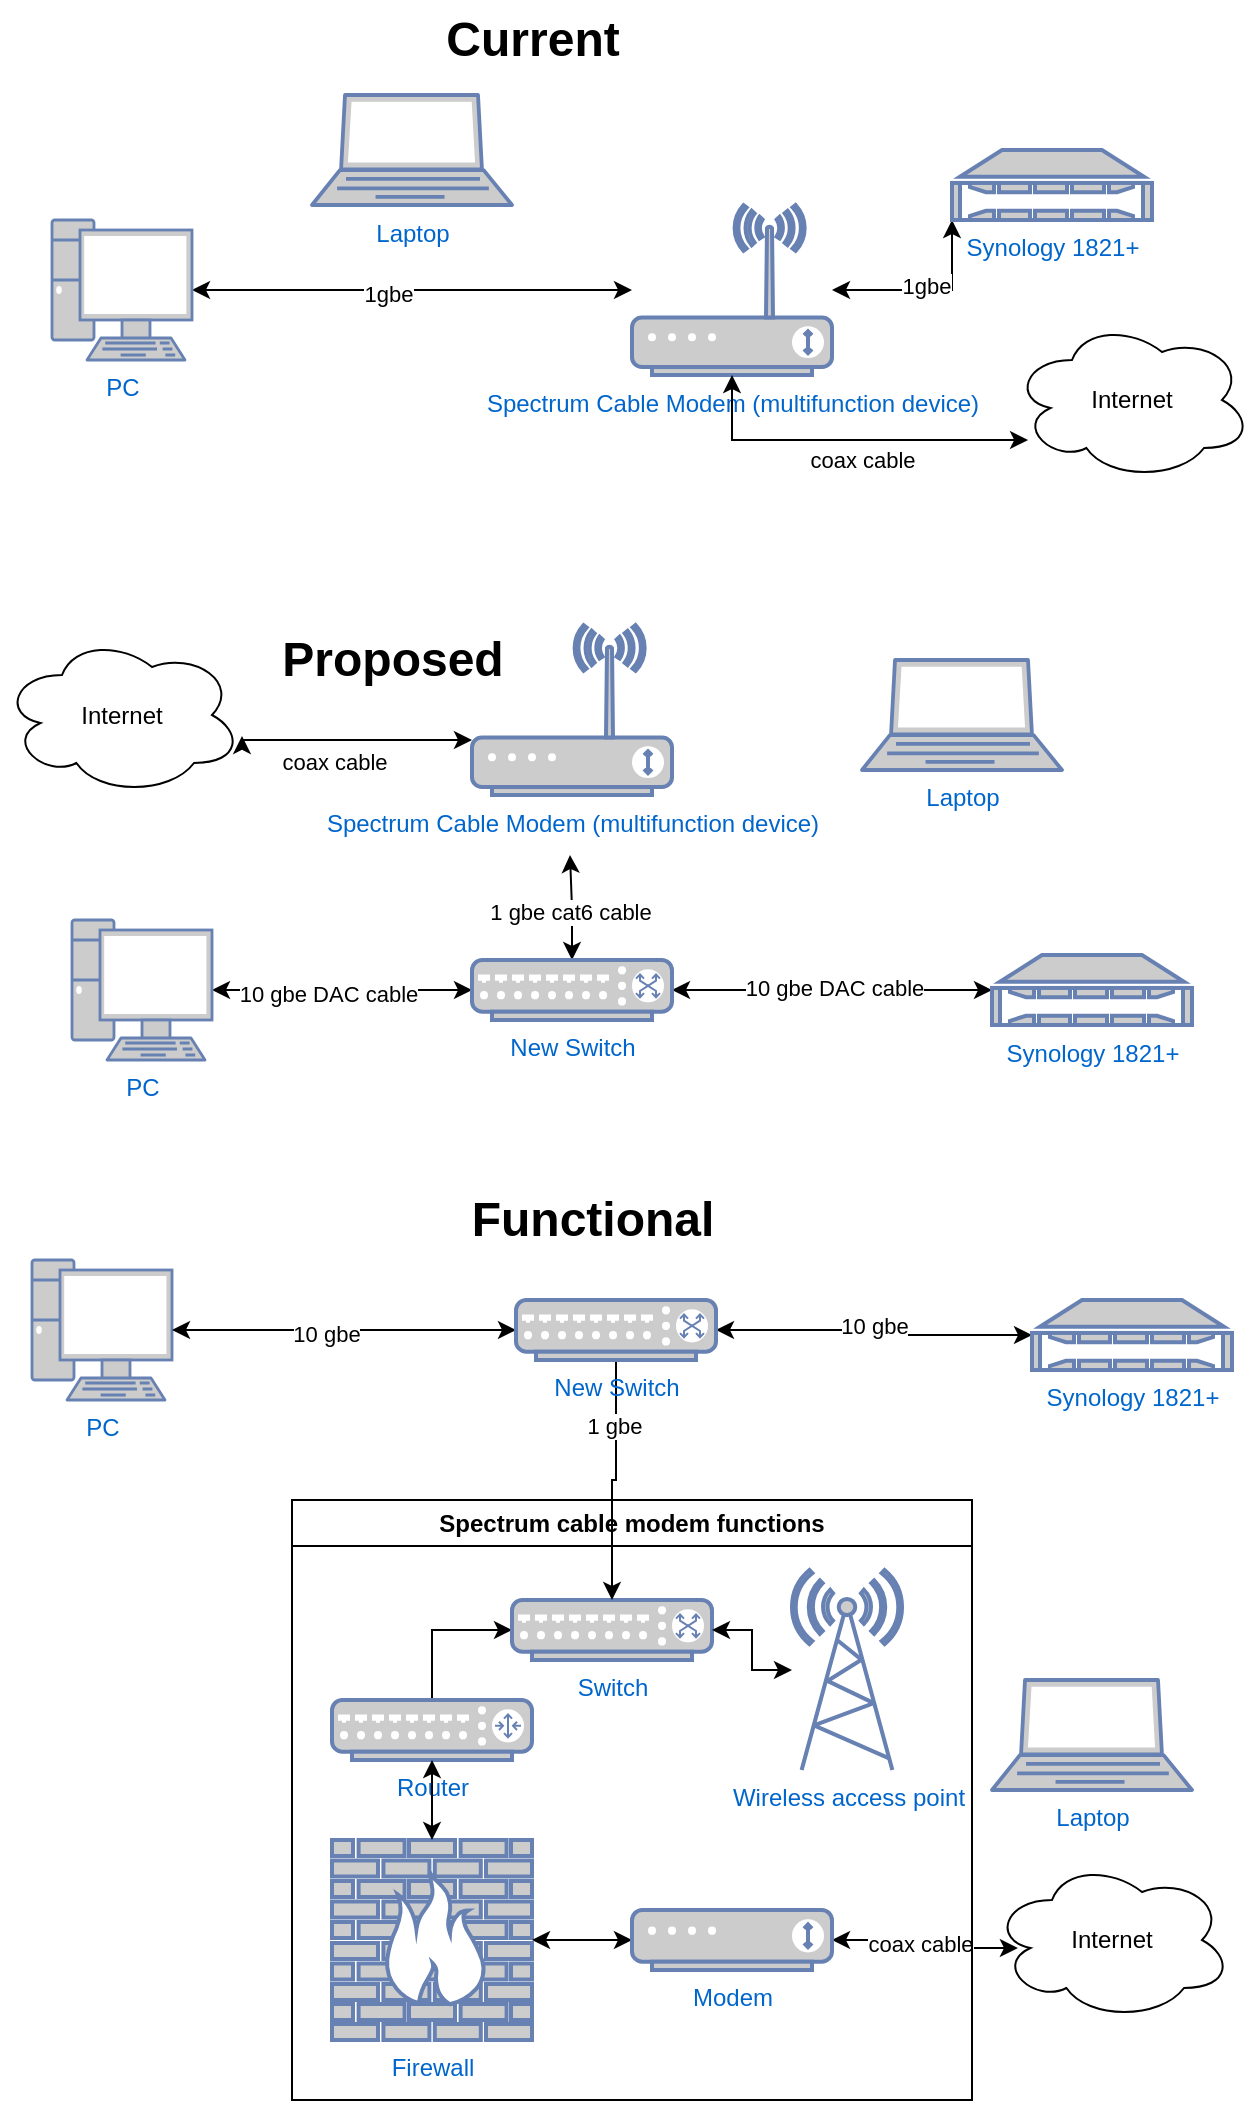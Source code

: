 <mxfile version="24.5.5" type="github">
  <diagram name="Page-1" id="WXMqCfQF9rJnC08O4d5a">
    <mxGraphModel dx="699" dy="1530" grid="1" gridSize="10" guides="1" tooltips="1" connect="1" arrows="1" fold="1" page="1" pageScale="1" pageWidth="850" pageHeight="1100" math="0" shadow="0">
      <root>
        <mxCell id="0" />
        <mxCell id="1" parent="0" />
        <mxCell id="G9D556FyMyx1McF1OM7r-12" style="edgeStyle=orthogonalEdgeStyle;rounded=0;orthogonalLoop=1;jettySize=auto;html=1;startArrow=classic;startFill=1;" edge="1" parent="1" source="G9D556FyMyx1McF1OM7r-2" target="G9D556FyMyx1McF1OM7r-7">
          <mxGeometry relative="1" as="geometry" />
        </mxCell>
        <mxCell id="G9D556FyMyx1McF1OM7r-15" value="1gbe" style="edgeLabel;html=1;align=center;verticalAlign=middle;resizable=0;points=[];" vertex="1" connectable="0" parent="G9D556FyMyx1McF1OM7r-12">
          <mxGeometry x="-0.108" y="-2" relative="1" as="geometry">
            <mxPoint as="offset" />
          </mxGeometry>
        </mxCell>
        <mxCell id="G9D556FyMyx1McF1OM7r-2" value="PC" style="fontColor=#0066CC;verticalAlign=top;verticalLabelPosition=bottom;labelPosition=center;align=center;html=1;outlineConnect=0;fillColor=#CCCCCC;strokeColor=#6881B3;gradientColor=none;gradientDirection=north;strokeWidth=2;shape=mxgraph.networks.pc;" vertex="1" parent="1">
          <mxGeometry x="40" y="140" width="70" height="70" as="geometry" />
        </mxCell>
        <mxCell id="G9D556FyMyx1McF1OM7r-3" value="Firewall" style="fontColor=#0066CC;verticalAlign=top;verticalLabelPosition=bottom;labelPosition=center;align=center;html=1;outlineConnect=0;fillColor=#CCCCCC;strokeColor=#6881B3;gradientColor=none;gradientDirection=north;strokeWidth=2;shape=mxgraph.networks.firewall;" vertex="1" parent="1">
          <mxGeometry x="180" y="950" width="100" height="100" as="geometry" />
        </mxCell>
        <mxCell id="G9D556FyMyx1McF1OM7r-40" style="edgeStyle=orthogonalEdgeStyle;rounded=0;orthogonalLoop=1;jettySize=auto;html=1;startArrow=classic;startFill=1;" edge="1" parent="1" source="G9D556FyMyx1McF1OM7r-5" target="G9D556FyMyx1McF1OM7r-3">
          <mxGeometry relative="1" as="geometry" />
        </mxCell>
        <mxCell id="G9D556FyMyx1McF1OM7r-7" value="Spectrum Cable Modem (multifunction device)&lt;div&gt;&lt;br&gt;&lt;/div&gt;" style="fontColor=#0066CC;verticalAlign=top;verticalLabelPosition=bottom;labelPosition=center;align=center;html=1;outlineConnect=0;fillColor=#CCCCCC;strokeColor=#6881B3;gradientColor=none;gradientDirection=north;strokeWidth=2;shape=mxgraph.networks.wireless_modem;" vertex="1" parent="1">
          <mxGeometry x="330" y="132.5" width="100" height="85" as="geometry" />
        </mxCell>
        <mxCell id="G9D556FyMyx1McF1OM7r-8" value="Current" style="text;strokeColor=none;fillColor=none;html=1;fontSize=24;fontStyle=1;verticalAlign=middle;align=center;" vertex="1" parent="1">
          <mxGeometry x="230" y="30" width="100" height="40" as="geometry" />
        </mxCell>
        <mxCell id="G9D556FyMyx1McF1OM7r-14" style="edgeStyle=orthogonalEdgeStyle;rounded=0;orthogonalLoop=1;jettySize=auto;html=1;startArrow=classic;startFill=1;exitX=0;exitY=1;exitDx=0;exitDy=0;exitPerimeter=0;" edge="1" parent="1" source="G9D556FyMyx1McF1OM7r-44" target="G9D556FyMyx1McF1OM7r-7">
          <mxGeometry relative="1" as="geometry">
            <mxPoint x="475" y="200" as="sourcePoint" />
            <mxPoint x="345" y="200" as="targetPoint" />
          </mxGeometry>
        </mxCell>
        <mxCell id="G9D556FyMyx1McF1OM7r-17" value="1gbe" style="edgeLabel;html=1;align=center;verticalAlign=middle;resizable=0;points=[];" vertex="1" connectable="0" parent="G9D556FyMyx1McF1OM7r-14">
          <mxGeometry x="0.015" y="-2" relative="1" as="geometry">
            <mxPoint as="offset" />
          </mxGeometry>
        </mxCell>
        <mxCell id="G9D556FyMyx1McF1OM7r-20" value="PC" style="fontColor=#0066CC;verticalAlign=top;verticalLabelPosition=bottom;labelPosition=center;align=center;html=1;outlineConnect=0;fillColor=#CCCCCC;strokeColor=#6881B3;gradientColor=none;gradientDirection=north;strokeWidth=2;shape=mxgraph.networks.pc;" vertex="1" parent="1">
          <mxGeometry x="30" y="660" width="70" height="70" as="geometry" />
        </mxCell>
        <mxCell id="G9D556FyMyx1McF1OM7r-25" value="Functional" style="text;strokeColor=none;fillColor=none;html=1;fontSize=24;fontStyle=1;verticalAlign=middle;align=center;" vertex="1" parent="1">
          <mxGeometry x="260" y="620" width="100" height="40" as="geometry" />
        </mxCell>
        <mxCell id="G9D556FyMyx1McF1OM7r-26" style="edgeStyle=orthogonalEdgeStyle;rounded=0;orthogonalLoop=1;jettySize=auto;html=1;startArrow=classic;startFill=1;entryX=1;entryY=0.5;entryDx=0;entryDy=0;entryPerimeter=0;" edge="1" parent="1" source="G9D556FyMyx1McF1OM7r-45" target="G9D556FyMyx1McF1OM7r-70">
          <mxGeometry relative="1" as="geometry">
            <mxPoint x="485" y="790" as="sourcePoint" />
            <mxPoint x="355" y="790" as="targetPoint" />
          </mxGeometry>
        </mxCell>
        <mxCell id="G9D556FyMyx1McF1OM7r-27" value="10 gbe" style="edgeLabel;html=1;align=center;verticalAlign=middle;resizable=0;points=[];" vertex="1" connectable="0" parent="G9D556FyMyx1McF1OM7r-26">
          <mxGeometry x="0.015" y="-2" relative="1" as="geometry">
            <mxPoint as="offset" />
          </mxGeometry>
        </mxCell>
        <mxCell id="G9D556FyMyx1McF1OM7r-42" style="edgeStyle=orthogonalEdgeStyle;rounded=0;orthogonalLoop=1;jettySize=auto;html=1;entryX=0;entryY=0.5;entryDx=0;entryDy=0;entryPerimeter=0;" edge="1" parent="1" source="G9D556FyMyx1McF1OM7r-28" target="G9D556FyMyx1McF1OM7r-29">
          <mxGeometry relative="1" as="geometry" />
        </mxCell>
        <mxCell id="G9D556FyMyx1McF1OM7r-28" value="Router" style="fontColor=#0066CC;verticalAlign=top;verticalLabelPosition=bottom;labelPosition=center;align=center;html=1;outlineConnect=0;fillColor=#CCCCCC;strokeColor=#6881B3;gradientColor=none;gradientDirection=north;strokeWidth=2;shape=mxgraph.networks.router;" vertex="1" parent="1">
          <mxGeometry x="180" y="880" width="100" height="30" as="geometry" />
        </mxCell>
        <mxCell id="G9D556FyMyx1McF1OM7r-29" value="Switch" style="fontColor=#0066CC;verticalAlign=top;verticalLabelPosition=bottom;labelPosition=center;align=center;html=1;outlineConnect=0;fillColor=#CCCCCC;strokeColor=#6881B3;gradientColor=none;gradientDirection=north;strokeWidth=2;shape=mxgraph.networks.switch;" vertex="1" parent="1">
          <mxGeometry x="270" y="830" width="100" height="30" as="geometry" />
        </mxCell>
        <mxCell id="G9D556FyMyx1McF1OM7r-43" style="edgeStyle=orthogonalEdgeStyle;rounded=0;orthogonalLoop=1;jettySize=auto;html=1;startArrow=classic;startFill=1;entryX=1;entryY=0.5;entryDx=0;entryDy=0;entryPerimeter=0;" edge="1" parent="1" source="G9D556FyMyx1McF1OM7r-30" target="G9D556FyMyx1McF1OM7r-29">
          <mxGeometry relative="1" as="geometry">
            <mxPoint x="370" y="830" as="targetPoint" />
          </mxGeometry>
        </mxCell>
        <mxCell id="G9D556FyMyx1McF1OM7r-31" style="edgeStyle=orthogonalEdgeStyle;rounded=0;orthogonalLoop=1;jettySize=auto;html=1;startArrow=classic;startFill=1;exitX=1;exitY=0.5;exitDx=0;exitDy=0;exitPerimeter=0;" edge="1" parent="1" source="G9D556FyMyx1McF1OM7r-20" target="G9D556FyMyx1McF1OM7r-70">
          <mxGeometry relative="1" as="geometry">
            <mxPoint x="180" y="820" as="sourcePoint" />
            <mxPoint x="190" y="650" as="targetPoint" />
            <Array as="points">
              <mxPoint x="120" y="695" />
            </Array>
          </mxGeometry>
        </mxCell>
        <mxCell id="G9D556FyMyx1McF1OM7r-32" value="10 gbe" style="edgeLabel;html=1;align=center;verticalAlign=middle;resizable=0;points=[];" vertex="1" connectable="0" parent="G9D556FyMyx1McF1OM7r-31">
          <mxGeometry x="-0.108" y="-2" relative="1" as="geometry">
            <mxPoint as="offset" />
          </mxGeometry>
        </mxCell>
        <mxCell id="G9D556FyMyx1McF1OM7r-30" value="Wireless access point" style="fontColor=#0066CC;verticalAlign=top;verticalLabelPosition=bottom;labelPosition=center;align=center;html=1;outlineConnect=0;fillColor=#CCCCCC;strokeColor=#6881B3;gradientColor=none;gradientDirection=north;strokeWidth=2;shape=mxgraph.networks.radio_tower;" vertex="1" parent="1">
          <mxGeometry x="410" y="815" width="55" height="100" as="geometry" />
        </mxCell>
        <mxCell id="G9D556FyMyx1McF1OM7r-36" style="edgeStyle=orthogonalEdgeStyle;rounded=0;orthogonalLoop=1;jettySize=auto;html=1;startArrow=classic;startFill=1;" edge="1" parent="1" source="G9D556FyMyx1McF1OM7r-76" target="G9D556FyMyx1McF1OM7r-7">
          <mxGeometry relative="1" as="geometry">
            <mxPoint x="410" y="250" as="sourcePoint" />
            <mxPoint x="540" y="230" as="targetPoint" />
            <Array as="points">
              <mxPoint x="380" y="250" />
            </Array>
          </mxGeometry>
        </mxCell>
        <mxCell id="G9D556FyMyx1McF1OM7r-37" value="coax cable" style="edgeLabel;html=1;align=center;verticalAlign=middle;resizable=0;points=[];" vertex="1" connectable="0" parent="G9D556FyMyx1McF1OM7r-36">
          <mxGeometry x="0.015" y="-2" relative="1" as="geometry">
            <mxPoint x="8" y="12" as="offset" />
          </mxGeometry>
        </mxCell>
        <mxCell id="G9D556FyMyx1McF1OM7r-38" style="edgeStyle=orthogonalEdgeStyle;rounded=0;orthogonalLoop=1;jettySize=auto;html=1;startArrow=classic;startFill=1;exitX=0.108;exitY=0.55;exitDx=0;exitDy=0;exitPerimeter=0;" edge="1" parent="1" source="G9D556FyMyx1McF1OM7r-79" target="G9D556FyMyx1McF1OM7r-5">
          <mxGeometry relative="1" as="geometry">
            <mxPoint x="610" y="1000" as="sourcePoint" />
            <mxPoint x="230" y="1148" as="targetPoint" />
            <Array as="points" />
          </mxGeometry>
        </mxCell>
        <mxCell id="G9D556FyMyx1McF1OM7r-39" value="coax cable" style="edgeLabel;html=1;align=center;verticalAlign=middle;resizable=0;points=[];" vertex="1" connectable="0" parent="G9D556FyMyx1McF1OM7r-38">
          <mxGeometry x="0.015" y="-2" relative="1" as="geometry">
            <mxPoint as="offset" />
          </mxGeometry>
        </mxCell>
        <mxCell id="G9D556FyMyx1McF1OM7r-41" style="edgeStyle=orthogonalEdgeStyle;rounded=0;orthogonalLoop=1;jettySize=auto;html=1;entryX=0.5;entryY=1;entryDx=0;entryDy=0;entryPerimeter=0;startArrow=classic;startFill=1;" edge="1" parent="1" source="G9D556FyMyx1McF1OM7r-3" target="G9D556FyMyx1McF1OM7r-28">
          <mxGeometry relative="1" as="geometry" />
        </mxCell>
        <mxCell id="G9D556FyMyx1McF1OM7r-44" value="Synology 1821+" style="fontColor=#0066CC;verticalAlign=top;verticalLabelPosition=bottom;labelPosition=center;align=center;html=1;outlineConnect=0;fillColor=#CCCCCC;strokeColor=#6881B3;gradientColor=none;gradientDirection=north;strokeWidth=2;shape=mxgraph.networks.nas_filer;" vertex="1" parent="1">
          <mxGeometry x="490" y="105" width="100" height="35" as="geometry" />
        </mxCell>
        <mxCell id="G9D556FyMyx1McF1OM7r-45" value="Synology 1821+" style="fontColor=#0066CC;verticalAlign=top;verticalLabelPosition=bottom;labelPosition=center;align=center;html=1;outlineConnect=0;fillColor=#CCCCCC;strokeColor=#6881B3;gradientColor=none;gradientDirection=north;strokeWidth=2;shape=mxgraph.networks.nas_filer;" vertex="1" parent="1">
          <mxGeometry x="530" y="680" width="100" height="35" as="geometry" />
        </mxCell>
        <mxCell id="G9D556FyMyx1McF1OM7r-48" value="Laptop&lt;div&gt;&lt;br&gt;&lt;/div&gt;" style="fontColor=#0066CC;verticalAlign=top;verticalLabelPosition=bottom;labelPosition=center;align=center;html=1;outlineConnect=0;fillColor=#CCCCCC;strokeColor=#6881B3;gradientColor=none;gradientDirection=north;strokeWidth=2;shape=mxgraph.networks.laptop;" vertex="1" parent="1">
          <mxGeometry x="170" y="77.5" width="100" height="55" as="geometry" />
        </mxCell>
        <mxCell id="G9D556FyMyx1McF1OM7r-49" value="Laptop&lt;div&gt;&lt;br&gt;&lt;/div&gt;" style="fontColor=#0066CC;verticalAlign=top;verticalLabelPosition=bottom;labelPosition=center;align=center;html=1;outlineConnect=0;fillColor=#CCCCCC;strokeColor=#6881B3;gradientColor=none;gradientDirection=north;strokeWidth=2;shape=mxgraph.networks.laptop;" vertex="1" parent="1">
          <mxGeometry x="510" y="870" width="100" height="55" as="geometry" />
        </mxCell>
        <mxCell id="G9D556FyMyx1McF1OM7r-51" value="Spectrum cable modem functions" style="swimlane;whiteSpace=wrap;html=1;" vertex="1" parent="1">
          <mxGeometry x="160" y="780" width="340" height="300" as="geometry" />
        </mxCell>
        <mxCell id="G9D556FyMyx1McF1OM7r-5" value="Modem" style="fontColor=#0066CC;verticalAlign=top;verticalLabelPosition=bottom;labelPosition=center;align=center;html=1;outlineConnect=0;fillColor=#CCCCCC;strokeColor=#6881B3;gradientColor=none;gradientDirection=north;strokeWidth=2;shape=mxgraph.networks.modem;" vertex="1" parent="G9D556FyMyx1McF1OM7r-51">
          <mxGeometry x="170" y="205" width="100" height="30" as="geometry" />
        </mxCell>
        <mxCell id="G9D556FyMyx1McF1OM7r-55" style="edgeStyle=orthogonalEdgeStyle;rounded=0;orthogonalLoop=1;jettySize=auto;html=1;startArrow=classic;startFill=1;entryX=0;entryY=0.5;entryDx=0;entryDy=0;entryPerimeter=0;" edge="1" parent="1" source="G9D556FyMyx1McF1OM7r-57" target="G9D556FyMyx1McF1OM7r-66">
          <mxGeometry relative="1" as="geometry">
            <mxPoint x="150" y="540" as="targetPoint" />
          </mxGeometry>
        </mxCell>
        <mxCell id="G9D556FyMyx1McF1OM7r-56" value="10 gbe DAC cable" style="edgeLabel;html=1;align=center;verticalAlign=middle;resizable=0;points=[];" vertex="1" connectable="0" parent="G9D556FyMyx1McF1OM7r-55">
          <mxGeometry x="-0.108" y="-2" relative="1" as="geometry">
            <mxPoint as="offset" />
          </mxGeometry>
        </mxCell>
        <mxCell id="G9D556FyMyx1McF1OM7r-57" value="PC" style="fontColor=#0066CC;verticalAlign=top;verticalLabelPosition=bottom;labelPosition=center;align=center;html=1;outlineConnect=0;fillColor=#CCCCCC;strokeColor=#6881B3;gradientColor=none;gradientDirection=north;strokeWidth=2;shape=mxgraph.networks.pc;" vertex="1" parent="1">
          <mxGeometry x="50" y="490" width="70" height="70" as="geometry" />
        </mxCell>
        <mxCell id="G9D556FyMyx1McF1OM7r-73" style="edgeStyle=orthogonalEdgeStyle;rounded=0;orthogonalLoop=1;jettySize=auto;html=1;startArrow=classic;startFill=1;entryX=1;entryY=0.631;entryDx=0;entryDy=0;entryPerimeter=0;" edge="1" parent="1" source="G9D556FyMyx1McF1OM7r-58" target="G9D556FyMyx1McF1OM7r-77">
          <mxGeometry relative="1" as="geometry">
            <mxPoint x="100" y="430" as="targetPoint" />
            <mxPoint x="250" y="415" as="sourcePoint" />
            <Array as="points">
              <mxPoint x="135" y="400" />
            </Array>
          </mxGeometry>
        </mxCell>
        <mxCell id="G9D556FyMyx1McF1OM7r-58" value="Spectrum Cable Modem (multifunction device)&lt;div&gt;&lt;br&gt;&lt;/div&gt;" style="fontColor=#0066CC;verticalAlign=top;verticalLabelPosition=bottom;labelPosition=center;align=center;html=1;outlineConnect=0;fillColor=#CCCCCC;strokeColor=#6881B3;gradientColor=none;gradientDirection=north;strokeWidth=2;shape=mxgraph.networks.wireless_modem;" vertex="1" parent="1">
          <mxGeometry x="250" y="342.5" width="100" height="85" as="geometry" />
        </mxCell>
        <mxCell id="G9D556FyMyx1McF1OM7r-59" value="Proposed" style="text;strokeColor=none;fillColor=none;html=1;fontSize=24;fontStyle=1;verticalAlign=middle;align=center;" vertex="1" parent="1">
          <mxGeometry x="160" y="340" width="100" height="40" as="geometry" />
        </mxCell>
        <mxCell id="G9D556FyMyx1McF1OM7r-60" style="edgeStyle=orthogonalEdgeStyle;rounded=0;orthogonalLoop=1;jettySize=auto;html=1;startArrow=classic;startFill=1;entryX=1;entryY=0.5;entryDx=0;entryDy=0;entryPerimeter=0;exitX=0;exitY=0.5;exitDx=0;exitDy=0;exitPerimeter=0;" edge="1" parent="1" source="G9D556FyMyx1McF1OM7r-64" target="G9D556FyMyx1McF1OM7r-66">
          <mxGeometry relative="1" as="geometry">
            <mxPoint x="485" y="440" as="sourcePoint" />
            <mxPoint x="355" y="440" as="targetPoint" />
          </mxGeometry>
        </mxCell>
        <mxCell id="G9D556FyMyx1McF1OM7r-69" value="10 gbe DAC cable" style="edgeLabel;html=1;align=center;verticalAlign=middle;resizable=0;points=[];" vertex="1" connectable="0" parent="G9D556FyMyx1McF1OM7r-60">
          <mxGeometry x="-0.012" y="-1" relative="1" as="geometry">
            <mxPoint as="offset" />
          </mxGeometry>
        </mxCell>
        <mxCell id="G9D556FyMyx1McF1OM7r-62" style="edgeStyle=orthogonalEdgeStyle;rounded=0;orthogonalLoop=1;jettySize=auto;html=1;startArrow=classic;startFill=1;" edge="1" parent="1" source="G9D556FyMyx1McF1OM7r-66">
          <mxGeometry relative="1" as="geometry">
            <mxPoint x="420" y="490" as="sourcePoint" />
            <mxPoint x="299" y="457.5" as="targetPoint" />
            <Array as="points" />
          </mxGeometry>
        </mxCell>
        <mxCell id="G9D556FyMyx1McF1OM7r-63" value="coax cable" style="edgeLabel;html=1;align=center;verticalAlign=middle;resizable=0;points=[];" vertex="1" connectable="0" parent="G9D556FyMyx1McF1OM7r-62">
          <mxGeometry x="0.015" y="-2" relative="1" as="geometry">
            <mxPoint x="-121" y="-73" as="offset" />
          </mxGeometry>
        </mxCell>
        <mxCell id="G9D556FyMyx1McF1OM7r-67" value="1 gbe cat6 cable" style="edgeLabel;html=1;align=center;verticalAlign=middle;resizable=0;points=[];" vertex="1" connectable="0" parent="G9D556FyMyx1McF1OM7r-62">
          <mxGeometry x="-0.094" y="1" relative="1" as="geometry">
            <mxPoint as="offset" />
          </mxGeometry>
        </mxCell>
        <mxCell id="G9D556FyMyx1McF1OM7r-64" value="Synology 1821+" style="fontColor=#0066CC;verticalAlign=top;verticalLabelPosition=bottom;labelPosition=center;align=center;html=1;outlineConnect=0;fillColor=#CCCCCC;strokeColor=#6881B3;gradientColor=none;gradientDirection=north;strokeWidth=2;shape=mxgraph.networks.nas_filer;" vertex="1" parent="1">
          <mxGeometry x="510" y="507.5" width="100" height="35" as="geometry" />
        </mxCell>
        <mxCell id="G9D556FyMyx1McF1OM7r-65" value="Laptop&lt;div&gt;&lt;br&gt;&lt;/div&gt;" style="fontColor=#0066CC;verticalAlign=top;verticalLabelPosition=bottom;labelPosition=center;align=center;html=1;outlineConnect=0;fillColor=#CCCCCC;strokeColor=#6881B3;gradientColor=none;gradientDirection=north;strokeWidth=2;shape=mxgraph.networks.laptop;" vertex="1" parent="1">
          <mxGeometry x="445" y="360" width="100" height="55" as="geometry" />
        </mxCell>
        <mxCell id="G9D556FyMyx1McF1OM7r-66" value="New Switch" style="fontColor=#0066CC;verticalAlign=top;verticalLabelPosition=bottom;labelPosition=center;align=center;html=1;outlineConnect=0;fillColor=#CCCCCC;strokeColor=#6881B3;gradientColor=none;gradientDirection=north;strokeWidth=2;shape=mxgraph.networks.switch;" vertex="1" parent="1">
          <mxGeometry x="250" y="510" width="100" height="30" as="geometry" />
        </mxCell>
        <mxCell id="G9D556FyMyx1McF1OM7r-71" style="edgeStyle=orthogonalEdgeStyle;rounded=0;orthogonalLoop=1;jettySize=auto;html=1;" edge="1" parent="1" source="G9D556FyMyx1McF1OM7r-70" target="G9D556FyMyx1McF1OM7r-29">
          <mxGeometry relative="1" as="geometry" />
        </mxCell>
        <mxCell id="G9D556FyMyx1McF1OM7r-72" value="1 gbe" style="edgeLabel;html=1;align=center;verticalAlign=middle;resizable=0;points=[];" vertex="1" connectable="0" parent="G9D556FyMyx1McF1OM7r-71">
          <mxGeometry x="-0.471" y="-1" relative="1" as="geometry">
            <mxPoint as="offset" />
          </mxGeometry>
        </mxCell>
        <mxCell id="G9D556FyMyx1McF1OM7r-70" value="New Switch" style="fontColor=#0066CC;verticalAlign=top;verticalLabelPosition=bottom;labelPosition=center;align=center;html=1;outlineConnect=0;fillColor=#CCCCCC;strokeColor=#6881B3;gradientColor=none;gradientDirection=north;strokeWidth=2;shape=mxgraph.networks.switch;" vertex="1" parent="1">
          <mxGeometry x="272" y="680" width="100" height="30" as="geometry" />
        </mxCell>
        <mxCell id="G9D556FyMyx1McF1OM7r-76" value="Internet" style="ellipse;shape=cloud;whiteSpace=wrap;html=1;" vertex="1" parent="1">
          <mxGeometry x="520" y="190" width="120" height="80" as="geometry" />
        </mxCell>
        <mxCell id="G9D556FyMyx1McF1OM7r-77" value="Internet" style="ellipse;shape=cloud;whiteSpace=wrap;html=1;" vertex="1" parent="1">
          <mxGeometry x="15" y="347.5" width="120" height="80" as="geometry" />
        </mxCell>
        <mxCell id="G9D556FyMyx1McF1OM7r-79" value="Internet" style="ellipse;shape=cloud;whiteSpace=wrap;html=1;" vertex="1" parent="1">
          <mxGeometry x="510" y="960" width="120" height="80" as="geometry" />
        </mxCell>
      </root>
    </mxGraphModel>
  </diagram>
</mxfile>
